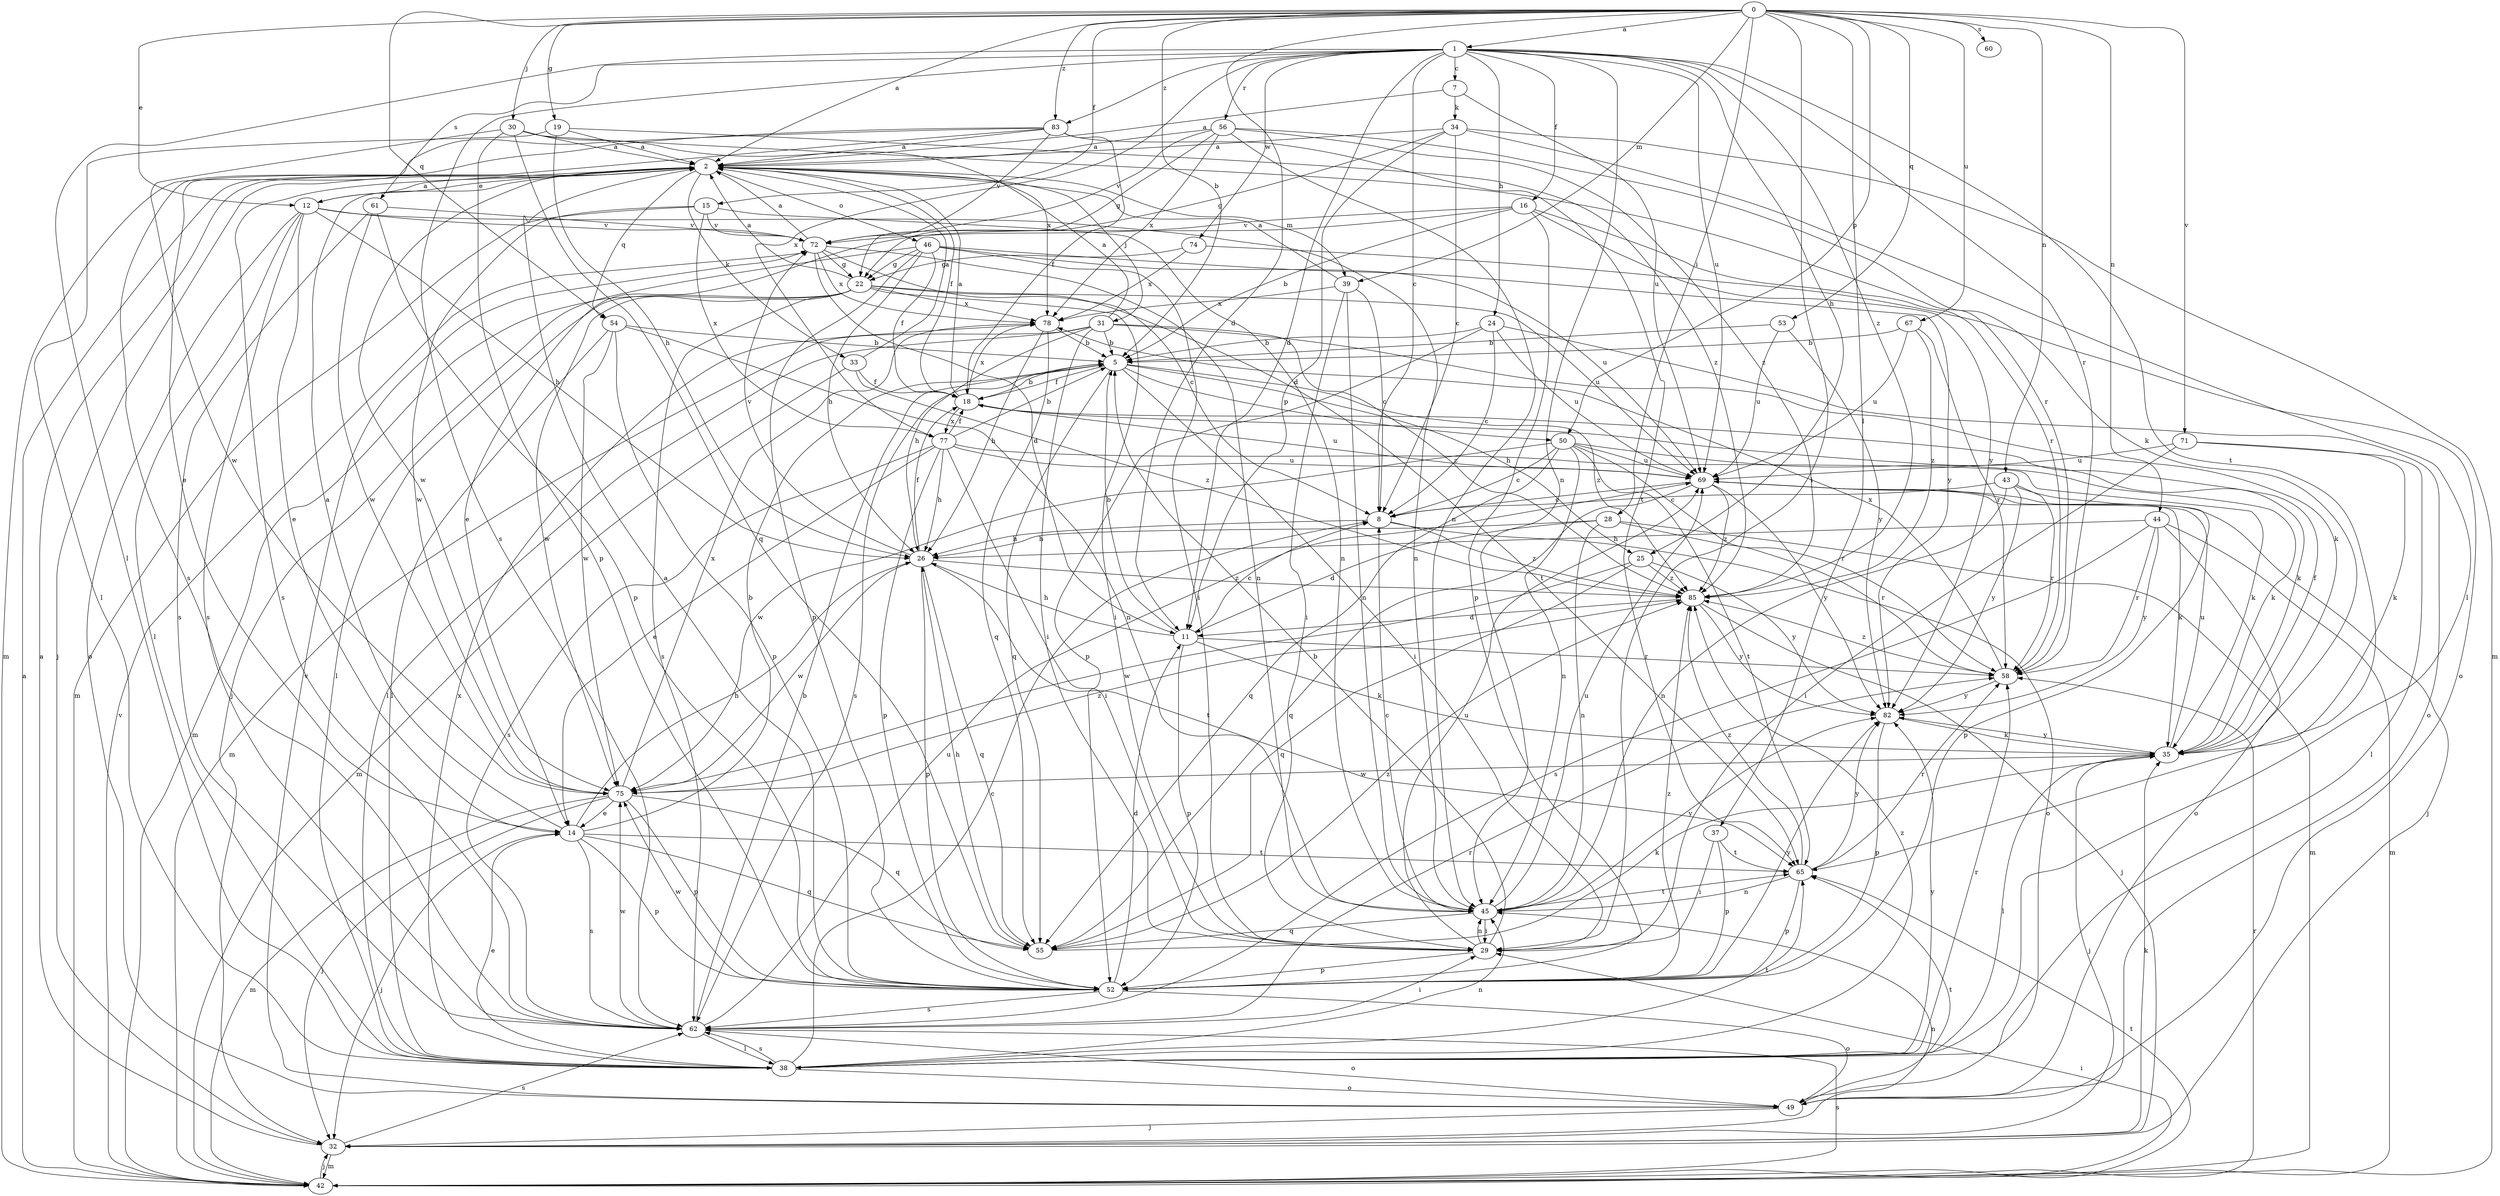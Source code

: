 strict digraph  {
0;
1;
2;
5;
7;
8;
11;
12;
14;
15;
16;
18;
19;
22;
24;
25;
26;
28;
29;
30;
31;
32;
33;
34;
35;
37;
38;
39;
42;
43;
44;
45;
46;
49;
50;
52;
53;
54;
55;
56;
58;
60;
61;
62;
65;
67;
69;
71;
72;
74;
75;
77;
78;
82;
83;
85;
0 -> 1  [label=a];
0 -> 2  [label=a];
0 -> 5  [label=b];
0 -> 11  [label=d];
0 -> 12  [label=e];
0 -> 15  [label=f];
0 -> 19  [label=g];
0 -> 28  [label=i];
0 -> 29  [label=i];
0 -> 30  [label=j];
0 -> 37  [label=l];
0 -> 39  [label=m];
0 -> 43  [label=n];
0 -> 44  [label=n];
0 -> 50  [label=p];
0 -> 53  [label=q];
0 -> 54  [label=q];
0 -> 60  [label=s];
0 -> 67  [label=u];
0 -> 71  [label=v];
0 -> 83  [label=z];
1 -> 7  [label=c];
1 -> 8  [label=c];
1 -> 11  [label=d];
1 -> 16  [label=f];
1 -> 24  [label=h];
1 -> 25  [label=h];
1 -> 38  [label=l];
1 -> 45  [label=n];
1 -> 56  [label=r];
1 -> 58  [label=r];
1 -> 61  [label=s];
1 -> 62  [label=s];
1 -> 65  [label=t];
1 -> 69  [label=u];
1 -> 74  [label=w];
1 -> 77  [label=x];
1 -> 83  [label=z];
1 -> 85  [label=z];
2 -> 12  [label=e];
2 -> 18  [label=f];
2 -> 31  [label=j];
2 -> 32  [label=j];
2 -> 33  [label=k];
2 -> 39  [label=m];
2 -> 46  [label=o];
2 -> 54  [label=q];
2 -> 62  [label=s];
2 -> 75  [label=w];
5 -> 18  [label=f];
5 -> 25  [label=h];
5 -> 29  [label=i];
5 -> 50  [label=p];
5 -> 55  [label=q];
5 -> 62  [label=s];
5 -> 85  [label=z];
7 -> 2  [label=a];
7 -> 34  [label=k];
7 -> 69  [label=u];
8 -> 26  [label=h];
8 -> 49  [label=o];
8 -> 85  [label=z];
11 -> 5  [label=b];
11 -> 8  [label=c];
11 -> 26  [label=h];
11 -> 35  [label=k];
11 -> 52  [label=p];
11 -> 58  [label=r];
12 -> 2  [label=a];
12 -> 14  [label=e];
12 -> 26  [label=h];
12 -> 38  [label=l];
12 -> 45  [label=n];
12 -> 49  [label=o];
12 -> 62  [label=s];
12 -> 72  [label=v];
14 -> 2  [label=a];
14 -> 5  [label=b];
14 -> 26  [label=h];
14 -> 32  [label=j];
14 -> 52  [label=p];
14 -> 55  [label=q];
14 -> 62  [label=s];
14 -> 65  [label=t];
15 -> 42  [label=m];
15 -> 45  [label=n];
15 -> 72  [label=v];
15 -> 75  [label=w];
15 -> 77  [label=x];
16 -> 5  [label=b];
16 -> 14  [label=e];
16 -> 52  [label=p];
16 -> 58  [label=r];
16 -> 72  [label=v];
16 -> 82  [label=y];
18 -> 2  [label=a];
18 -> 5  [label=b];
18 -> 35  [label=k];
18 -> 69  [label=u];
18 -> 77  [label=x];
18 -> 78  [label=x];
19 -> 2  [label=a];
19 -> 26  [label=h];
19 -> 38  [label=l];
19 -> 85  [label=z];
22 -> 2  [label=a];
22 -> 29  [label=i];
22 -> 38  [label=l];
22 -> 42  [label=m];
22 -> 62  [label=s];
22 -> 65  [label=t];
22 -> 69  [label=u];
22 -> 75  [label=w];
22 -> 78  [label=x];
24 -> 5  [label=b];
24 -> 8  [label=c];
24 -> 49  [label=o];
24 -> 52  [label=p];
24 -> 69  [label=u];
25 -> 55  [label=q];
25 -> 75  [label=w];
25 -> 82  [label=y];
25 -> 85  [label=z];
26 -> 18  [label=f];
26 -> 52  [label=p];
26 -> 55  [label=q];
26 -> 65  [label=t];
26 -> 72  [label=v];
26 -> 75  [label=w];
26 -> 85  [label=z];
28 -> 11  [label=d];
28 -> 26  [label=h];
28 -> 42  [label=m];
28 -> 45  [label=n];
28 -> 58  [label=r];
29 -> 5  [label=b];
29 -> 45  [label=n];
29 -> 52  [label=p];
29 -> 69  [label=u];
30 -> 2  [label=a];
30 -> 52  [label=p];
30 -> 55  [label=q];
30 -> 58  [label=r];
30 -> 75  [label=w];
30 -> 78  [label=x];
31 -> 2  [label=a];
31 -> 5  [label=b];
31 -> 26  [label=h];
31 -> 29  [label=i];
31 -> 35  [label=k];
31 -> 38  [label=l];
31 -> 42  [label=m];
31 -> 85  [label=z];
32 -> 2  [label=a];
32 -> 35  [label=k];
32 -> 42  [label=m];
32 -> 45  [label=n];
32 -> 62  [label=s];
33 -> 2  [label=a];
33 -> 18  [label=f];
33 -> 42  [label=m];
33 -> 85  [label=z];
34 -> 2  [label=a];
34 -> 8  [label=c];
34 -> 11  [label=d];
34 -> 22  [label=g];
34 -> 38  [label=l];
34 -> 42  [label=m];
35 -> 18  [label=f];
35 -> 32  [label=j];
35 -> 38  [label=l];
35 -> 69  [label=u];
35 -> 75  [label=w];
35 -> 82  [label=y];
37 -> 29  [label=i];
37 -> 52  [label=p];
37 -> 65  [label=t];
38 -> 8  [label=c];
38 -> 14  [label=e];
38 -> 45  [label=n];
38 -> 49  [label=o];
38 -> 58  [label=r];
38 -> 62  [label=s];
38 -> 65  [label=t];
38 -> 78  [label=x];
38 -> 82  [label=y];
38 -> 85  [label=z];
39 -> 2  [label=a];
39 -> 8  [label=c];
39 -> 29  [label=i];
39 -> 45  [label=n];
39 -> 78  [label=x];
42 -> 2  [label=a];
42 -> 29  [label=i];
42 -> 32  [label=j];
42 -> 58  [label=r];
42 -> 62  [label=s];
42 -> 65  [label=t];
42 -> 72  [label=v];
43 -> 8  [label=c];
43 -> 45  [label=n];
43 -> 52  [label=p];
43 -> 58  [label=r];
43 -> 82  [label=y];
44 -> 26  [label=h];
44 -> 42  [label=m];
44 -> 49  [label=o];
44 -> 58  [label=r];
44 -> 62  [label=s];
44 -> 82  [label=y];
45 -> 8  [label=c];
45 -> 29  [label=i];
45 -> 55  [label=q];
45 -> 65  [label=t];
45 -> 69  [label=u];
45 -> 82  [label=y];
46 -> 18  [label=f];
46 -> 22  [label=g];
46 -> 26  [label=h];
46 -> 29  [label=i];
46 -> 32  [label=j];
46 -> 52  [label=p];
46 -> 69  [label=u];
46 -> 82  [label=y];
49 -> 32  [label=j];
49 -> 65  [label=t];
49 -> 72  [label=v];
50 -> 8  [label=c];
50 -> 35  [label=k];
50 -> 45  [label=n];
50 -> 55  [label=q];
50 -> 58  [label=r];
50 -> 65  [label=t];
50 -> 69  [label=u];
50 -> 75  [label=w];
52 -> 2  [label=a];
52 -> 11  [label=d];
52 -> 49  [label=o];
52 -> 62  [label=s];
52 -> 75  [label=w];
52 -> 82  [label=y];
52 -> 85  [label=z];
53 -> 5  [label=b];
53 -> 69  [label=u];
53 -> 82  [label=y];
54 -> 5  [label=b];
54 -> 38  [label=l];
54 -> 45  [label=n];
54 -> 52  [label=p];
54 -> 75  [label=w];
55 -> 26  [label=h];
55 -> 35  [label=k];
55 -> 85  [label=z];
56 -> 2  [label=a];
56 -> 22  [label=g];
56 -> 35  [label=k];
56 -> 45  [label=n];
56 -> 72  [label=v];
56 -> 78  [label=x];
56 -> 85  [label=z];
58 -> 78  [label=x];
58 -> 82  [label=y];
58 -> 85  [label=z];
61 -> 52  [label=p];
61 -> 62  [label=s];
61 -> 72  [label=v];
61 -> 75  [label=w];
62 -> 5  [label=b];
62 -> 29  [label=i];
62 -> 38  [label=l];
62 -> 49  [label=o];
62 -> 58  [label=r];
62 -> 69  [label=u];
62 -> 75  [label=w];
65 -> 45  [label=n];
65 -> 52  [label=p];
65 -> 58  [label=r];
65 -> 82  [label=y];
65 -> 85  [label=z];
67 -> 5  [label=b];
67 -> 58  [label=r];
67 -> 69  [label=u];
67 -> 85  [label=z];
69 -> 8  [label=c];
69 -> 32  [label=j];
69 -> 35  [label=k];
69 -> 55  [label=q];
69 -> 82  [label=y];
69 -> 85  [label=z];
71 -> 29  [label=i];
71 -> 35  [label=k];
71 -> 38  [label=l];
71 -> 69  [label=u];
72 -> 2  [label=a];
72 -> 8  [label=c];
72 -> 11  [label=d];
72 -> 22  [label=g];
72 -> 45  [label=n];
72 -> 78  [label=x];
74 -> 22  [label=g];
74 -> 49  [label=o];
74 -> 78  [label=x];
75 -> 14  [label=e];
75 -> 32  [label=j];
75 -> 42  [label=m];
75 -> 52  [label=p];
75 -> 55  [label=q];
75 -> 78  [label=x];
75 -> 85  [label=z];
77 -> 5  [label=b];
77 -> 14  [label=e];
77 -> 18  [label=f];
77 -> 26  [label=h];
77 -> 29  [label=i];
77 -> 35  [label=k];
77 -> 52  [label=p];
77 -> 62  [label=s];
77 -> 69  [label=u];
78 -> 5  [label=b];
78 -> 26  [label=h];
78 -> 55  [label=q];
82 -> 35  [label=k];
82 -> 52  [label=p];
83 -> 2  [label=a];
83 -> 14  [label=e];
83 -> 18  [label=f];
83 -> 42  [label=m];
83 -> 62  [label=s];
83 -> 65  [label=t];
83 -> 72  [label=v];
85 -> 11  [label=d];
85 -> 32  [label=j];
85 -> 82  [label=y];
}
